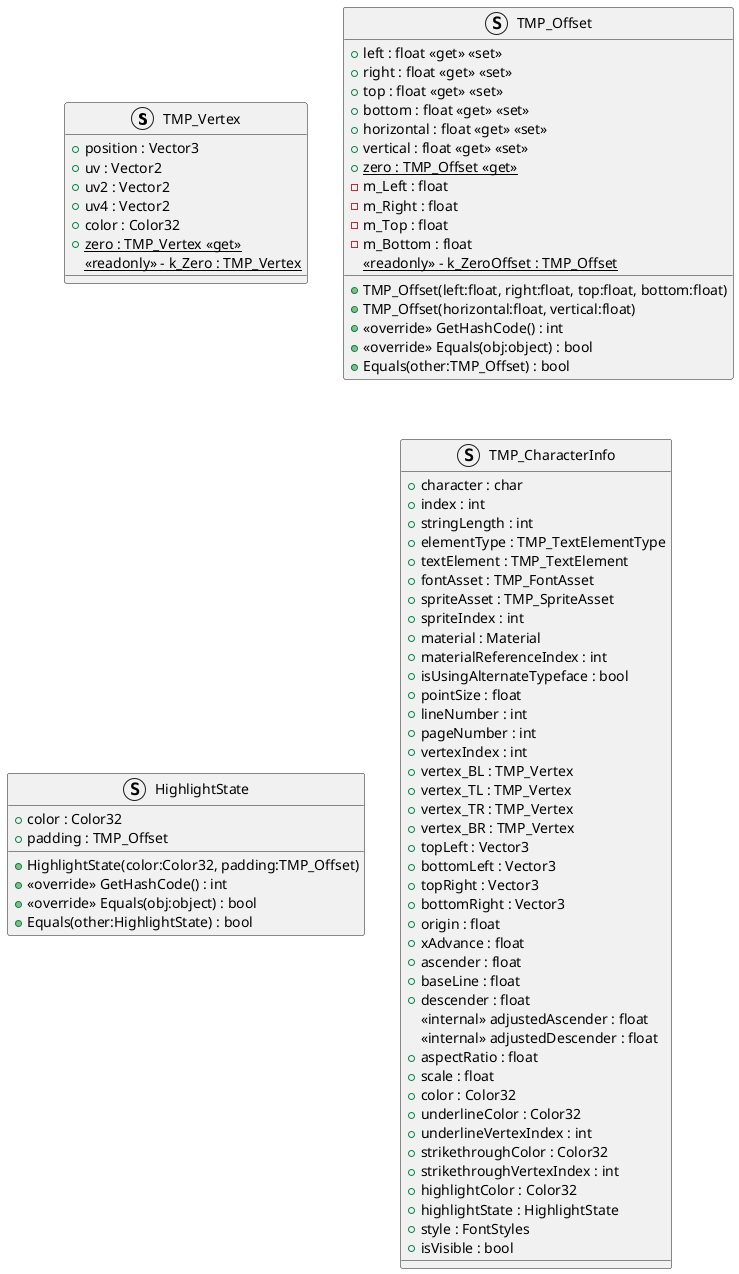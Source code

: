 @startuml
struct TMP_Vertex {
    + position : Vector3
    + uv : Vector2
    + uv2 : Vector2
    + uv4 : Vector2
    + color : Color32
    + {static} zero : TMP_Vertex <<get>>
    {static} <<readonly>> - k_Zero : TMP_Vertex
}
struct TMP_Offset {
    + left : float <<get>> <<set>>
    + right : float <<get>> <<set>>
    + top : float <<get>> <<set>>
    + bottom : float <<get>> <<set>>
    + horizontal : float <<get>> <<set>>
    + vertical : float <<get>> <<set>>
    + {static} zero : TMP_Offset <<get>>
    - m_Left : float
    - m_Right : float
    - m_Top : float
    - m_Bottom : float
    {static} <<readonly>> - k_ZeroOffset : TMP_Offset
    + TMP_Offset(left:float, right:float, top:float, bottom:float)
    + TMP_Offset(horizontal:float, vertical:float)
    + <<override>> GetHashCode() : int
    + <<override>> Equals(obj:object) : bool
    + Equals(other:TMP_Offset) : bool
}
struct HighlightState {
    + color : Color32
    + padding : TMP_Offset
    + HighlightState(color:Color32, padding:TMP_Offset)
    + <<override>> GetHashCode() : int
    + <<override>> Equals(obj:object) : bool
    + Equals(other:HighlightState) : bool
}
struct TMP_CharacterInfo {
    + character : char
    + index : int
    + stringLength : int
    + elementType : TMP_TextElementType
    + textElement : TMP_TextElement
    + fontAsset : TMP_FontAsset
    + spriteAsset : TMP_SpriteAsset
    + spriteIndex : int
    + material : Material
    + materialReferenceIndex : int
    + isUsingAlternateTypeface : bool
    + pointSize : float
    + lineNumber : int
    + pageNumber : int
    + vertexIndex : int
    + vertex_BL : TMP_Vertex
    + vertex_TL : TMP_Vertex
    + vertex_TR : TMP_Vertex
    + vertex_BR : TMP_Vertex
    + topLeft : Vector3
    + bottomLeft : Vector3
    + topRight : Vector3
    + bottomRight : Vector3
    + origin : float
    + xAdvance : float
    + ascender : float
    + baseLine : float
    + descender : float
    <<internal>> adjustedAscender : float
    <<internal>> adjustedDescender : float
    + aspectRatio : float
    + scale : float
    + color : Color32
    + underlineColor : Color32
    + underlineVertexIndex : int
    + strikethroughColor : Color32
    + strikethroughVertexIndex : int
    + highlightColor : Color32
    + highlightState : HighlightState
    + style : FontStyles
    + isVisible : bool
}
@enduml
